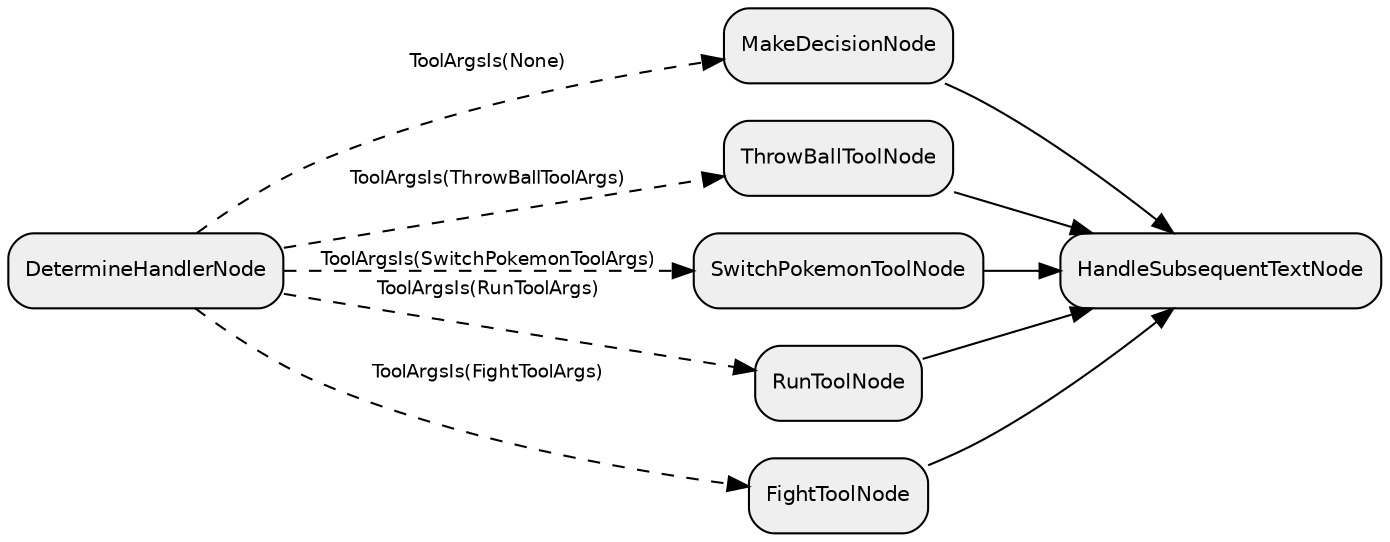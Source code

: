 digraph "subflow_6QZh7blm460yYhOaKMRhC" {
  rankdir=LR;
  compound=true;
  node [shape=box, style="rounded,filled", fillcolor="#EFEFEF", fontname="Helvetica", fontsize=10];
  edge [fontname="Helvetica", fontsize=9];
  "5Werz7NrL9omxUOFDbMhn" [label="MakeDecisionNode"];
  "7QGmj60HRdnad1VfVVEoL" [label="DetermineHandlerNode"];
  LJ5n1A1PmmcQAPV2M02Q4 [label="HandleSubsequentTextNode"];
  wXD3ZduppxkCkB1cXVXpo [label="ThrowBallToolNode"];
  fBdx53OzqyoSPHH0xBdhi [label="SwitchPokemonToolNode"];
  lvOddLuM0KMvn5M9J9npz [label="RunToolNode"];
  oMt3U2NJznxPDIIjNN5Rp [label="FightToolNode"];
  "7QGmj60HRdnad1VfVVEoL" -> "5Werz7NrL9omxUOFDbMhn" [style="dashed", label="ToolArgsIs(None)"];
  "7QGmj60HRdnad1VfVVEoL" -> oMt3U2NJznxPDIIjNN5Rp [style="dashed", label="ToolArgsIs(FightToolArgs)"];
  "7QGmj60HRdnad1VfVVEoL" -> fBdx53OzqyoSPHH0xBdhi [style="dashed", label="ToolArgsIs(SwitchPokemonToolArgs)"];
  "7QGmj60HRdnad1VfVVEoL" -> wXD3ZduppxkCkB1cXVXpo [style="dashed", label="ToolArgsIs(ThrowBallToolArgs)"];
  "7QGmj60HRdnad1VfVVEoL" -> lvOddLuM0KMvn5M9J9npz [style="dashed", label="ToolArgsIs(RunToolArgs)"];
  oMt3U2NJznxPDIIjNN5Rp -> LJ5n1A1PmmcQAPV2M02Q4 [style="solid"];
  fBdx53OzqyoSPHH0xBdhi -> LJ5n1A1PmmcQAPV2M02Q4 [style="solid"];
  wXD3ZduppxkCkB1cXVXpo -> LJ5n1A1PmmcQAPV2M02Q4 [style="solid"];
  lvOddLuM0KMvn5M9J9npz -> LJ5n1A1PmmcQAPV2M02Q4 [style="solid"];
  "5Werz7NrL9omxUOFDbMhn" -> LJ5n1A1PmmcQAPV2M02Q4 [style="solid"];
}
